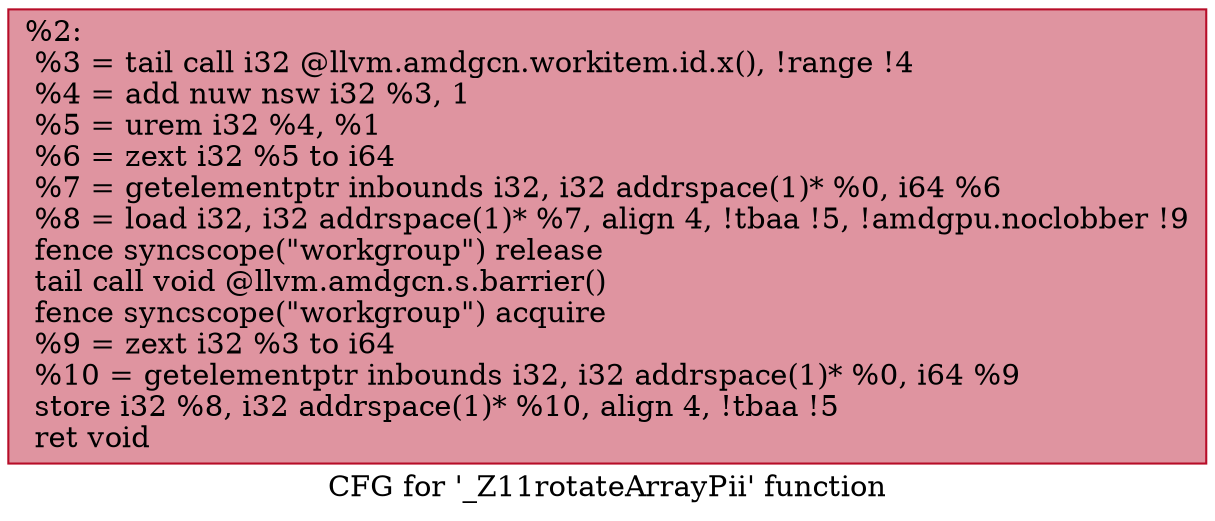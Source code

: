 digraph "CFG for '_Z11rotateArrayPii' function" {
	label="CFG for '_Z11rotateArrayPii' function";

	Node0x458ace0 [shape=record,color="#b70d28ff", style=filled, fillcolor="#b70d2870",label="{%2:\l  %3 = tail call i32 @llvm.amdgcn.workitem.id.x(), !range !4\l  %4 = add nuw nsw i32 %3, 1\l  %5 = urem i32 %4, %1\l  %6 = zext i32 %5 to i64\l  %7 = getelementptr inbounds i32, i32 addrspace(1)* %0, i64 %6\l  %8 = load i32, i32 addrspace(1)* %7, align 4, !tbaa !5, !amdgpu.noclobber !9\l  fence syncscope(\"workgroup\") release\l  tail call void @llvm.amdgcn.s.barrier()\l  fence syncscope(\"workgroup\") acquire\l  %9 = zext i32 %3 to i64\l  %10 = getelementptr inbounds i32, i32 addrspace(1)* %0, i64 %9\l  store i32 %8, i32 addrspace(1)* %10, align 4, !tbaa !5\l  ret void\l}"];
}
